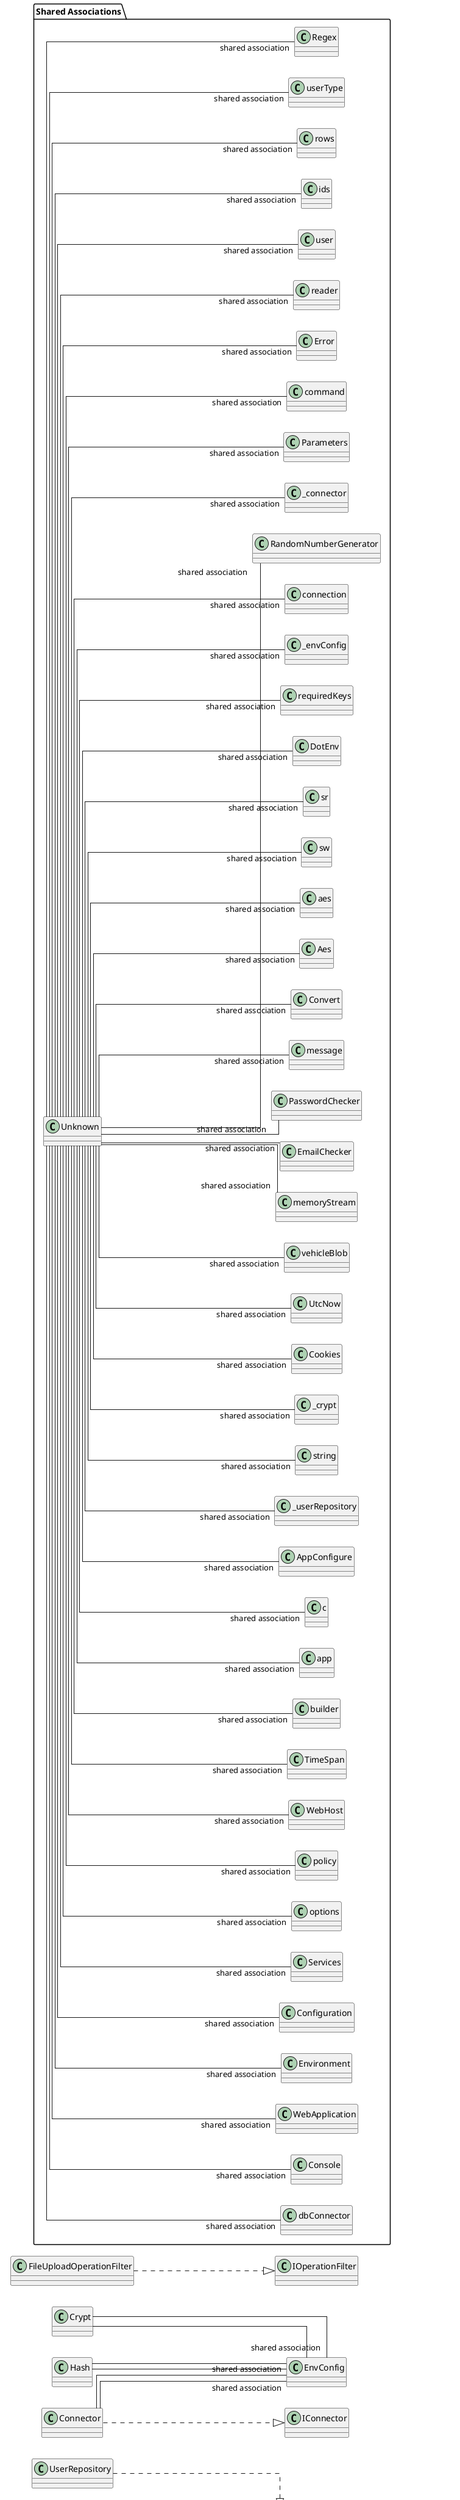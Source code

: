 @startuml src
left to right direction
skinparam linetype ortho
SignUpStaffController -- IUserRepository
Crypt -- EnvConfig
Connector -- EnvConfig
Hash -- EnvConfig
AcceptHireRequestController ..|> ControllerBase
AddVehicleController ..|> ControllerBase
CookieController ..|> ControllerBase
SignUpStaffController ..|> ControllerBase
ValidateUserController ..|> ControllerBase
Connector ..|> IConnector
UserRepository ..|> IUserRepository
FileUploadOperationFilter ..|> IOperationFilter
CheckSessionStaff :  -> 0..1
Encrypt : string text -> 0..1
Decrypt : string encrypted -> 0..1
createHash : string password -> 0..1
Apply : OpenApiOperation operation, OperationFilterContext context -> 0..1
package "Shared Associations" {
    Unknown -- "shared association" dbConnector
    Unknown -- "shared association" Console
    Unknown -- "shared association" WebApplication
    Unknown -- "shared association" Environment
    Unknown -- "shared association" Configuration
    Unknown -- "shared association" Services
    Unknown -- "shared association" options
    Unknown -- "shared association" policy
    Unknown -- "shared association" WebHost
    Unknown -- "shared association" TimeSpan
    Unknown -- "shared association" builder
    Unknown -- "shared association" app
    Unknown -- "shared association" c
    Unknown -- "shared association" AppConfigure
    Unknown -- "shared association" _userRepository
    Unknown -- "shared association" string
    Unknown -- "shared association" _crypt
    Unknown -- "shared association" Cookies
    Unknown -- "shared association" UtcNow
    Unknown -- "shared association" vehicleBlob
    Unknown -- "shared association" memoryStream
    SignUpStaffController -- "shared association" IUserRepository
    Unknown -- "shared association" EmailChecker
    Unknown -- "shared association" PasswordChecker
    Unknown -- "shared association" message
    Crypt -- "shared association" EnvConfig
    Unknown -- "shared association" Convert
    Unknown -- "shared association" Aes
    Unknown -- "shared association" aes
    Unknown -- "shared association" sw
    Unknown -- "shared association" sr
    Unknown -- "shared association" DotEnv
    Unknown -- "shared association" requiredKeys
    Connector -- "shared association" EnvConfig
    Unknown -- "shared association" _envConfig
    Unknown -- "shared association" connection
    Hash -- "shared association" EnvConfig
    Unknown -- "shared association" RandomNumberGenerator
    Unknown -- "shared association" _connector
    Unknown -- "shared association" Parameters
    Unknown -- "shared association" command
    Unknown -- "shared association" Error
    Unknown -- "shared association" reader
    Unknown -- "shared association" user
    Unknown -- "shared association" ids
    Unknown -- "shared association" rows
    Unknown -- "shared association" userType
    Unknown -- "shared association" Regex
}
@enduml